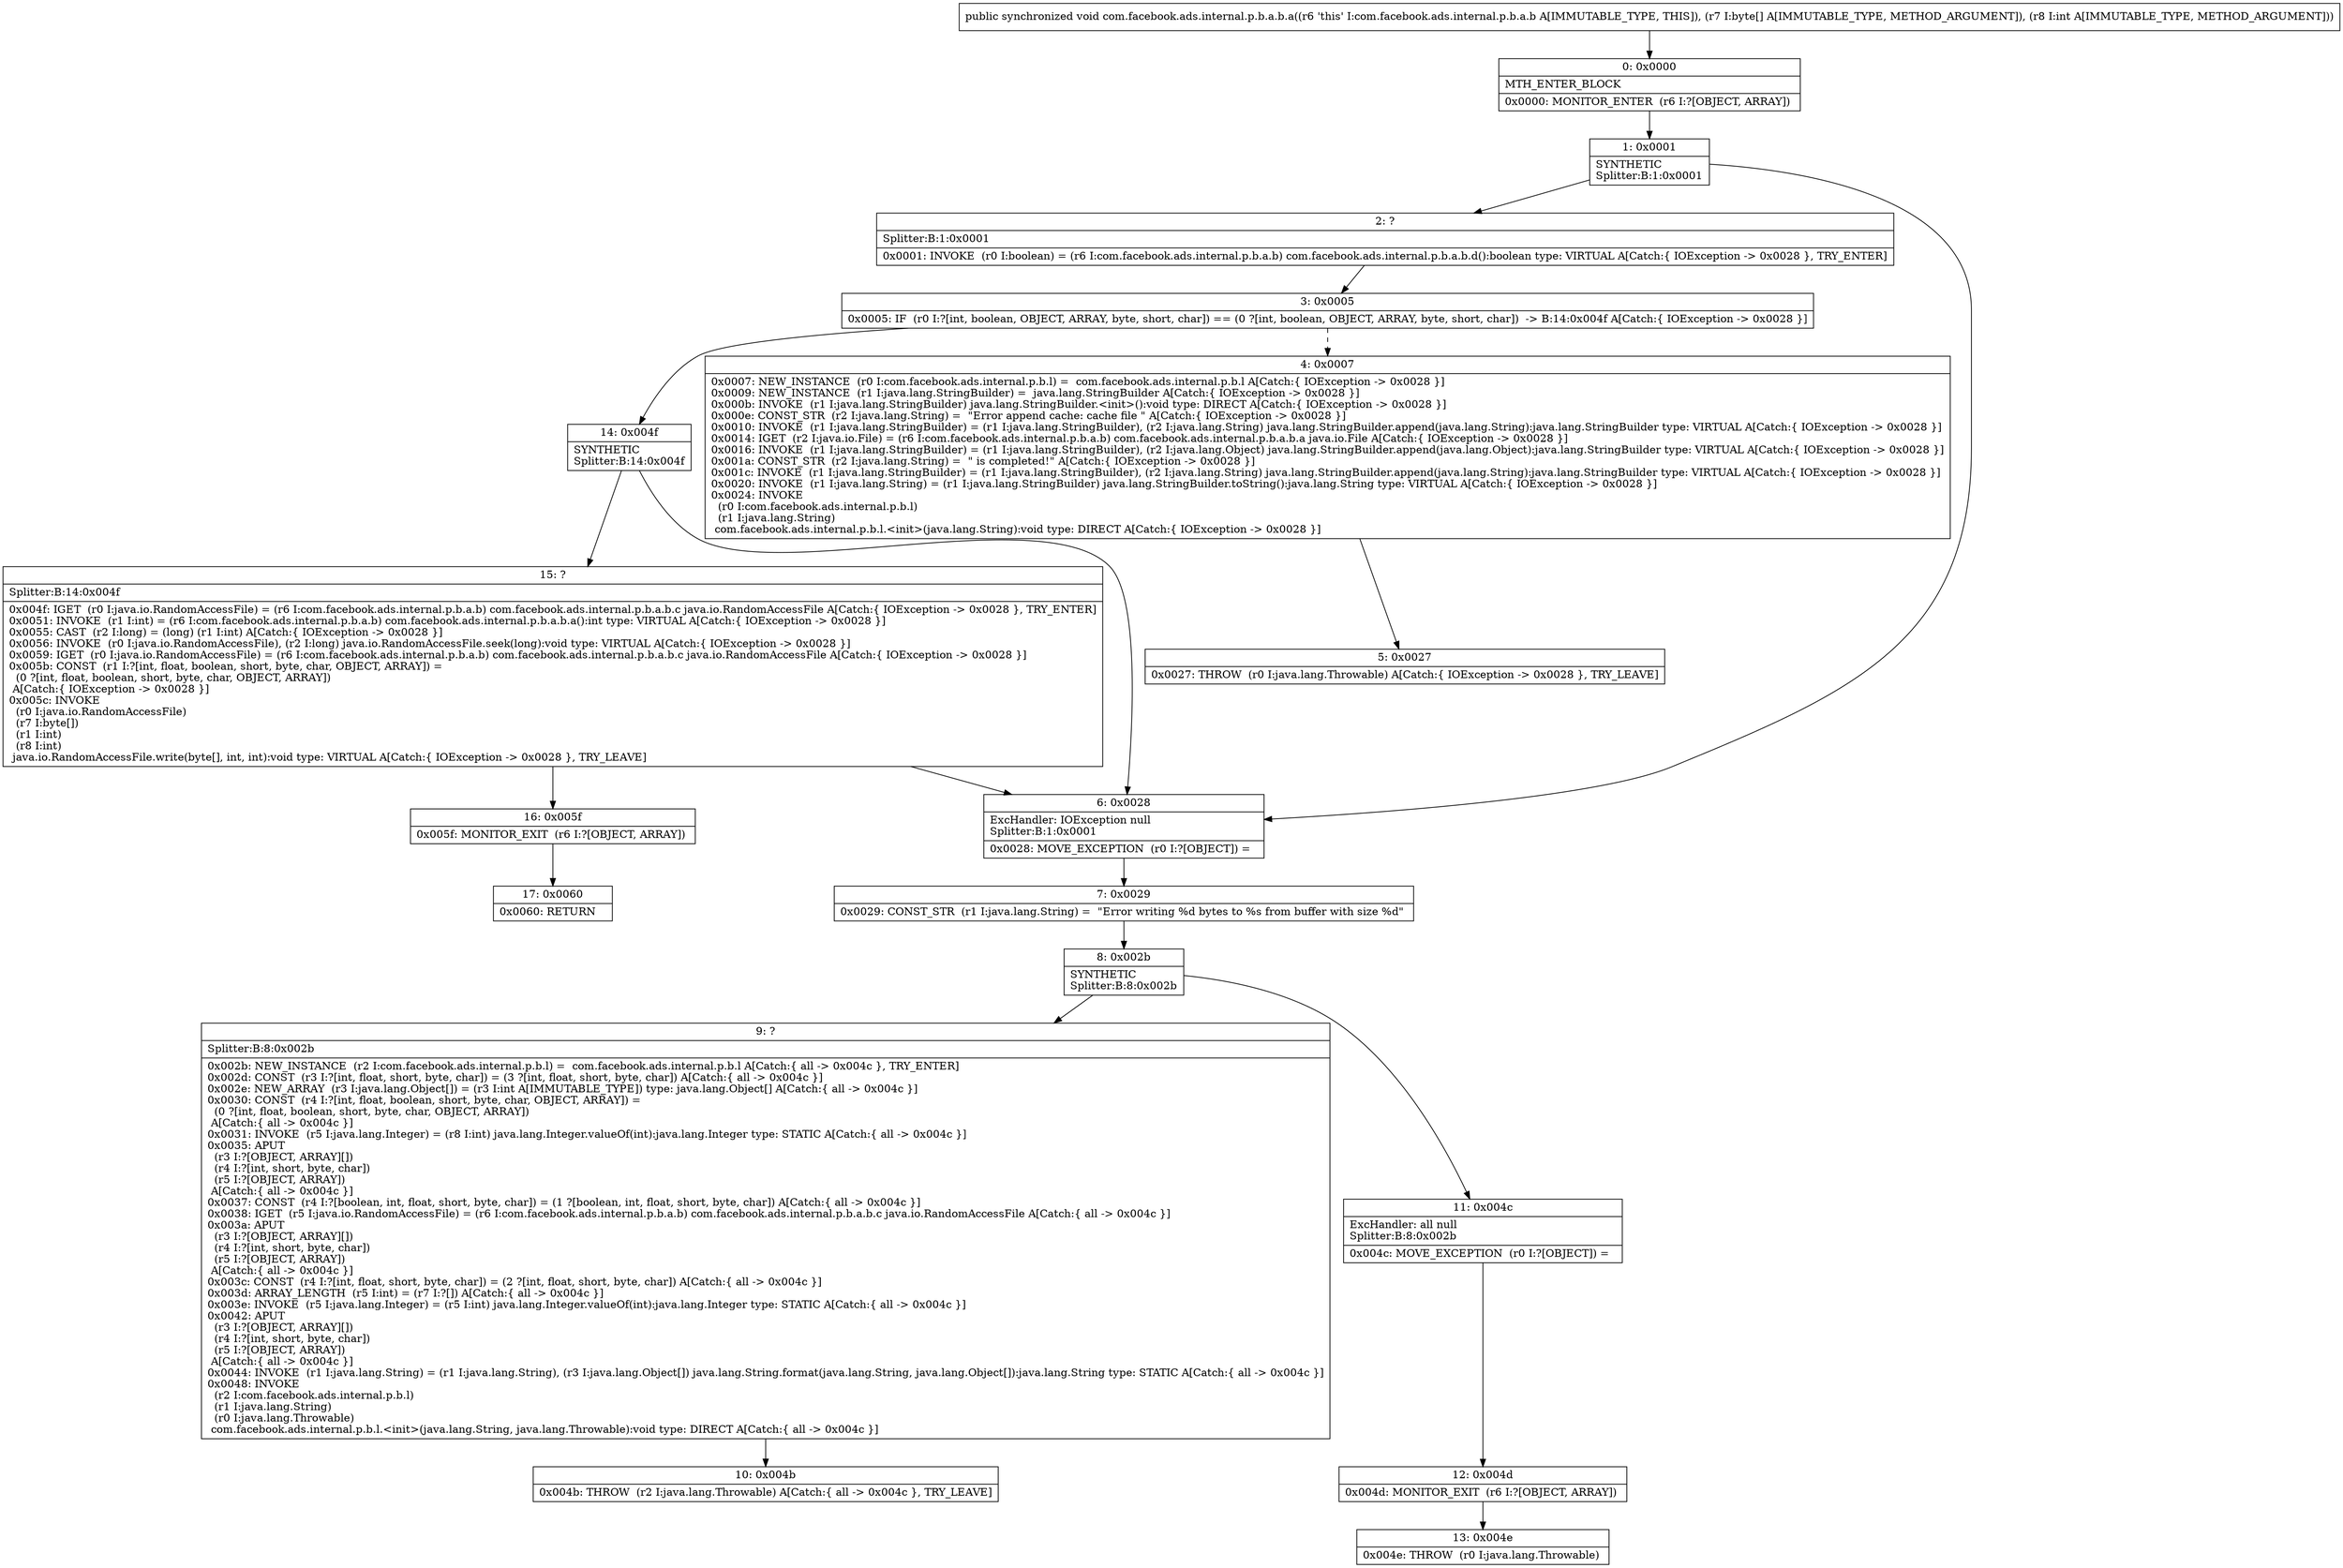 digraph "CFG forcom.facebook.ads.internal.p.b.a.b.a([BI)V" {
Node_0 [shape=record,label="{0\:\ 0x0000|MTH_ENTER_BLOCK\l|0x0000: MONITOR_ENTER  (r6 I:?[OBJECT, ARRAY]) \l}"];
Node_1 [shape=record,label="{1\:\ 0x0001|SYNTHETIC\lSplitter:B:1:0x0001\l}"];
Node_2 [shape=record,label="{2\:\ ?|Splitter:B:1:0x0001\l|0x0001: INVOKE  (r0 I:boolean) = (r6 I:com.facebook.ads.internal.p.b.a.b) com.facebook.ads.internal.p.b.a.b.d():boolean type: VIRTUAL A[Catch:\{ IOException \-\> 0x0028 \}, TRY_ENTER]\l}"];
Node_3 [shape=record,label="{3\:\ 0x0005|0x0005: IF  (r0 I:?[int, boolean, OBJECT, ARRAY, byte, short, char]) == (0 ?[int, boolean, OBJECT, ARRAY, byte, short, char])  \-\> B:14:0x004f A[Catch:\{ IOException \-\> 0x0028 \}]\l}"];
Node_4 [shape=record,label="{4\:\ 0x0007|0x0007: NEW_INSTANCE  (r0 I:com.facebook.ads.internal.p.b.l) =  com.facebook.ads.internal.p.b.l A[Catch:\{ IOException \-\> 0x0028 \}]\l0x0009: NEW_INSTANCE  (r1 I:java.lang.StringBuilder) =  java.lang.StringBuilder A[Catch:\{ IOException \-\> 0x0028 \}]\l0x000b: INVOKE  (r1 I:java.lang.StringBuilder) java.lang.StringBuilder.\<init\>():void type: DIRECT A[Catch:\{ IOException \-\> 0x0028 \}]\l0x000e: CONST_STR  (r2 I:java.lang.String) =  \"Error append cache: cache file \" A[Catch:\{ IOException \-\> 0x0028 \}]\l0x0010: INVOKE  (r1 I:java.lang.StringBuilder) = (r1 I:java.lang.StringBuilder), (r2 I:java.lang.String) java.lang.StringBuilder.append(java.lang.String):java.lang.StringBuilder type: VIRTUAL A[Catch:\{ IOException \-\> 0x0028 \}]\l0x0014: IGET  (r2 I:java.io.File) = (r6 I:com.facebook.ads.internal.p.b.a.b) com.facebook.ads.internal.p.b.a.b.a java.io.File A[Catch:\{ IOException \-\> 0x0028 \}]\l0x0016: INVOKE  (r1 I:java.lang.StringBuilder) = (r1 I:java.lang.StringBuilder), (r2 I:java.lang.Object) java.lang.StringBuilder.append(java.lang.Object):java.lang.StringBuilder type: VIRTUAL A[Catch:\{ IOException \-\> 0x0028 \}]\l0x001a: CONST_STR  (r2 I:java.lang.String) =  \" is completed!\" A[Catch:\{ IOException \-\> 0x0028 \}]\l0x001c: INVOKE  (r1 I:java.lang.StringBuilder) = (r1 I:java.lang.StringBuilder), (r2 I:java.lang.String) java.lang.StringBuilder.append(java.lang.String):java.lang.StringBuilder type: VIRTUAL A[Catch:\{ IOException \-\> 0x0028 \}]\l0x0020: INVOKE  (r1 I:java.lang.String) = (r1 I:java.lang.StringBuilder) java.lang.StringBuilder.toString():java.lang.String type: VIRTUAL A[Catch:\{ IOException \-\> 0x0028 \}]\l0x0024: INVOKE  \l  (r0 I:com.facebook.ads.internal.p.b.l)\l  (r1 I:java.lang.String)\l com.facebook.ads.internal.p.b.l.\<init\>(java.lang.String):void type: DIRECT A[Catch:\{ IOException \-\> 0x0028 \}]\l}"];
Node_5 [shape=record,label="{5\:\ 0x0027|0x0027: THROW  (r0 I:java.lang.Throwable) A[Catch:\{ IOException \-\> 0x0028 \}, TRY_LEAVE]\l}"];
Node_6 [shape=record,label="{6\:\ 0x0028|ExcHandler: IOException null\lSplitter:B:1:0x0001\l|0x0028: MOVE_EXCEPTION  (r0 I:?[OBJECT]) =  \l}"];
Node_7 [shape=record,label="{7\:\ 0x0029|0x0029: CONST_STR  (r1 I:java.lang.String) =  \"Error writing %d bytes to %s from buffer with size %d\" \l}"];
Node_8 [shape=record,label="{8\:\ 0x002b|SYNTHETIC\lSplitter:B:8:0x002b\l}"];
Node_9 [shape=record,label="{9\:\ ?|Splitter:B:8:0x002b\l|0x002b: NEW_INSTANCE  (r2 I:com.facebook.ads.internal.p.b.l) =  com.facebook.ads.internal.p.b.l A[Catch:\{ all \-\> 0x004c \}, TRY_ENTER]\l0x002d: CONST  (r3 I:?[int, float, short, byte, char]) = (3 ?[int, float, short, byte, char]) A[Catch:\{ all \-\> 0x004c \}]\l0x002e: NEW_ARRAY  (r3 I:java.lang.Object[]) = (r3 I:int A[IMMUTABLE_TYPE]) type: java.lang.Object[] A[Catch:\{ all \-\> 0x004c \}]\l0x0030: CONST  (r4 I:?[int, float, boolean, short, byte, char, OBJECT, ARRAY]) = \l  (0 ?[int, float, boolean, short, byte, char, OBJECT, ARRAY])\l A[Catch:\{ all \-\> 0x004c \}]\l0x0031: INVOKE  (r5 I:java.lang.Integer) = (r8 I:int) java.lang.Integer.valueOf(int):java.lang.Integer type: STATIC A[Catch:\{ all \-\> 0x004c \}]\l0x0035: APUT  \l  (r3 I:?[OBJECT, ARRAY][])\l  (r4 I:?[int, short, byte, char])\l  (r5 I:?[OBJECT, ARRAY])\l A[Catch:\{ all \-\> 0x004c \}]\l0x0037: CONST  (r4 I:?[boolean, int, float, short, byte, char]) = (1 ?[boolean, int, float, short, byte, char]) A[Catch:\{ all \-\> 0x004c \}]\l0x0038: IGET  (r5 I:java.io.RandomAccessFile) = (r6 I:com.facebook.ads.internal.p.b.a.b) com.facebook.ads.internal.p.b.a.b.c java.io.RandomAccessFile A[Catch:\{ all \-\> 0x004c \}]\l0x003a: APUT  \l  (r3 I:?[OBJECT, ARRAY][])\l  (r4 I:?[int, short, byte, char])\l  (r5 I:?[OBJECT, ARRAY])\l A[Catch:\{ all \-\> 0x004c \}]\l0x003c: CONST  (r4 I:?[int, float, short, byte, char]) = (2 ?[int, float, short, byte, char]) A[Catch:\{ all \-\> 0x004c \}]\l0x003d: ARRAY_LENGTH  (r5 I:int) = (r7 I:?[]) A[Catch:\{ all \-\> 0x004c \}]\l0x003e: INVOKE  (r5 I:java.lang.Integer) = (r5 I:int) java.lang.Integer.valueOf(int):java.lang.Integer type: STATIC A[Catch:\{ all \-\> 0x004c \}]\l0x0042: APUT  \l  (r3 I:?[OBJECT, ARRAY][])\l  (r4 I:?[int, short, byte, char])\l  (r5 I:?[OBJECT, ARRAY])\l A[Catch:\{ all \-\> 0x004c \}]\l0x0044: INVOKE  (r1 I:java.lang.String) = (r1 I:java.lang.String), (r3 I:java.lang.Object[]) java.lang.String.format(java.lang.String, java.lang.Object[]):java.lang.String type: STATIC A[Catch:\{ all \-\> 0x004c \}]\l0x0048: INVOKE  \l  (r2 I:com.facebook.ads.internal.p.b.l)\l  (r1 I:java.lang.String)\l  (r0 I:java.lang.Throwable)\l com.facebook.ads.internal.p.b.l.\<init\>(java.lang.String, java.lang.Throwable):void type: DIRECT A[Catch:\{ all \-\> 0x004c \}]\l}"];
Node_10 [shape=record,label="{10\:\ 0x004b|0x004b: THROW  (r2 I:java.lang.Throwable) A[Catch:\{ all \-\> 0x004c \}, TRY_LEAVE]\l}"];
Node_11 [shape=record,label="{11\:\ 0x004c|ExcHandler: all null\lSplitter:B:8:0x002b\l|0x004c: MOVE_EXCEPTION  (r0 I:?[OBJECT]) =  \l}"];
Node_12 [shape=record,label="{12\:\ 0x004d|0x004d: MONITOR_EXIT  (r6 I:?[OBJECT, ARRAY]) \l}"];
Node_13 [shape=record,label="{13\:\ 0x004e|0x004e: THROW  (r0 I:java.lang.Throwable) \l}"];
Node_14 [shape=record,label="{14\:\ 0x004f|SYNTHETIC\lSplitter:B:14:0x004f\l}"];
Node_15 [shape=record,label="{15\:\ ?|Splitter:B:14:0x004f\l|0x004f: IGET  (r0 I:java.io.RandomAccessFile) = (r6 I:com.facebook.ads.internal.p.b.a.b) com.facebook.ads.internal.p.b.a.b.c java.io.RandomAccessFile A[Catch:\{ IOException \-\> 0x0028 \}, TRY_ENTER]\l0x0051: INVOKE  (r1 I:int) = (r6 I:com.facebook.ads.internal.p.b.a.b) com.facebook.ads.internal.p.b.a.b.a():int type: VIRTUAL A[Catch:\{ IOException \-\> 0x0028 \}]\l0x0055: CAST  (r2 I:long) = (long) (r1 I:int) A[Catch:\{ IOException \-\> 0x0028 \}]\l0x0056: INVOKE  (r0 I:java.io.RandomAccessFile), (r2 I:long) java.io.RandomAccessFile.seek(long):void type: VIRTUAL A[Catch:\{ IOException \-\> 0x0028 \}]\l0x0059: IGET  (r0 I:java.io.RandomAccessFile) = (r6 I:com.facebook.ads.internal.p.b.a.b) com.facebook.ads.internal.p.b.a.b.c java.io.RandomAccessFile A[Catch:\{ IOException \-\> 0x0028 \}]\l0x005b: CONST  (r1 I:?[int, float, boolean, short, byte, char, OBJECT, ARRAY]) = \l  (0 ?[int, float, boolean, short, byte, char, OBJECT, ARRAY])\l A[Catch:\{ IOException \-\> 0x0028 \}]\l0x005c: INVOKE  \l  (r0 I:java.io.RandomAccessFile)\l  (r7 I:byte[])\l  (r1 I:int)\l  (r8 I:int)\l java.io.RandomAccessFile.write(byte[], int, int):void type: VIRTUAL A[Catch:\{ IOException \-\> 0x0028 \}, TRY_LEAVE]\l}"];
Node_16 [shape=record,label="{16\:\ 0x005f|0x005f: MONITOR_EXIT  (r6 I:?[OBJECT, ARRAY]) \l}"];
Node_17 [shape=record,label="{17\:\ 0x0060|0x0060: RETURN   \l}"];
MethodNode[shape=record,label="{public synchronized void com.facebook.ads.internal.p.b.a.b.a((r6 'this' I:com.facebook.ads.internal.p.b.a.b A[IMMUTABLE_TYPE, THIS]), (r7 I:byte[] A[IMMUTABLE_TYPE, METHOD_ARGUMENT]), (r8 I:int A[IMMUTABLE_TYPE, METHOD_ARGUMENT])) }"];
MethodNode -> Node_0;
Node_0 -> Node_1;
Node_1 -> Node_2;
Node_1 -> Node_6;
Node_2 -> Node_3;
Node_3 -> Node_4[style=dashed];
Node_3 -> Node_14;
Node_4 -> Node_5;
Node_6 -> Node_7;
Node_7 -> Node_8;
Node_8 -> Node_9;
Node_8 -> Node_11;
Node_9 -> Node_10;
Node_11 -> Node_12;
Node_12 -> Node_13;
Node_14 -> Node_15;
Node_14 -> Node_6;
Node_15 -> Node_16;
Node_15 -> Node_6;
Node_16 -> Node_17;
}

